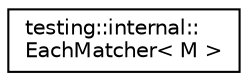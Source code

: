 digraph "Graphical Class Hierarchy"
{
  edge [fontname="Helvetica",fontsize="10",labelfontname="Helvetica",labelfontsize="10"];
  node [fontname="Helvetica",fontsize="10",shape=record];
  rankdir="LR";
  Node1 [label="testing::internal::\lEachMatcher\< M \>",height=0.2,width=0.4,color="black", fillcolor="white", style="filled",URL="$classtesting_1_1internal_1_1_each_matcher.html"];
}
